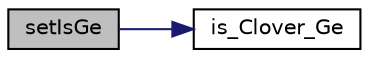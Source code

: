 digraph "setIsGe"
{
 // LATEX_PDF_SIZE
  edge [fontname="Helvetica",fontsize="10",labelfontname="Helvetica",labelfontsize="10"];
  node [fontname="Helvetica",fontsize="10",shape=record];
  rankdir="LR";
  Node1 [label="setIsGe",height=0.2,width=0.4,color="black", fillcolor="grey75", style="filled", fontcolor="black",tooltip=" "];
  Node1 -> Node2 [color="midnightblue",fontsize="10",style="solid",fontname="Helvetica"];
  Node2 [label="is_Clover_Ge",height=0.2,width=0.4,color="black", fillcolor="white", style="filled",URL="$utils_8hpp.html#a6103dcf7c81990168353a32a53be9c92",tooltip=" "];
}

